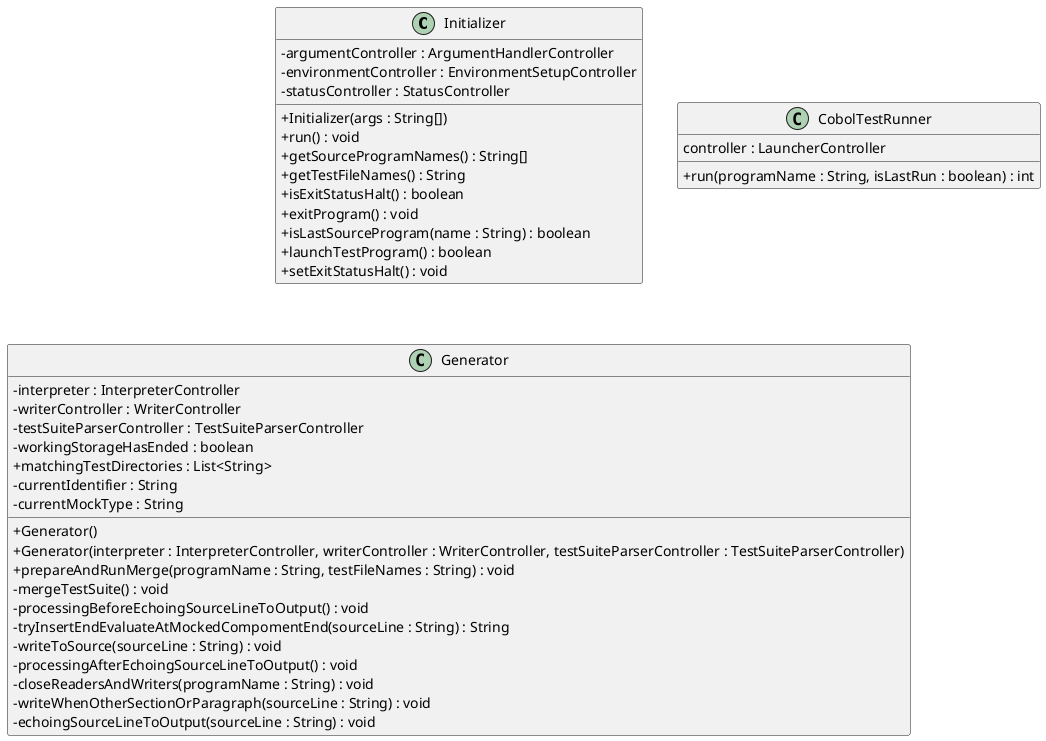@startuml
skinparam classAttributeIconSize 0
class Initializer{
- argumentController : ArgumentHandlerController
- environmentController : EnvironmentSetupController
- statusController : StatusController
+ Initializer(args : String[])
+ run() : void
+ getSourceProgramNames() : String[]
+ getTestFileNames() : String
+ isExitStatusHalt() : boolean
+ exitProgram() : void
+ isLastSourceProgram(name : String) : boolean
+ launchTestProgram() : boolean
+ setExitStatusHalt() : void
}
class CobolTestRunner{
controller : LauncherController
+ run(programName : String, isLastRun : boolean) : int
}
class Generator{
- interpreter : InterpreterController
- writerController : WriterController
- testSuiteParserController : TestSuiteParserController
- workingStorageHasEnded : boolean
+ matchingTestDirectories : List<String>
- currentIdentifier : String
- currentMockType : String
+ Generator()
+ Generator(interpreter : InterpreterController, writerController : WriterController, testSuiteParserController : TestSuiteParserController)
+ prepareAndRunMerge(programName : String, testFileNames : String) : void
- mergeTestSuite() : void
- processingBeforeEchoingSourceLineToOutput() : void
- tryInsertEndEvaluateAtMockedCompomentEnd(sourceLine : String) : String
- writeToSource(sourceLine : String) : void
- processingAfterEchoingSourceLineToOutput() : void
- closeReadersAndWriters(programName : String) : void
- writeWhenOtherSectionOrParagraph(sourceLine : String) : void
- echoingSourceLineToOutput(sourceLine : String) : void
}
@enduml